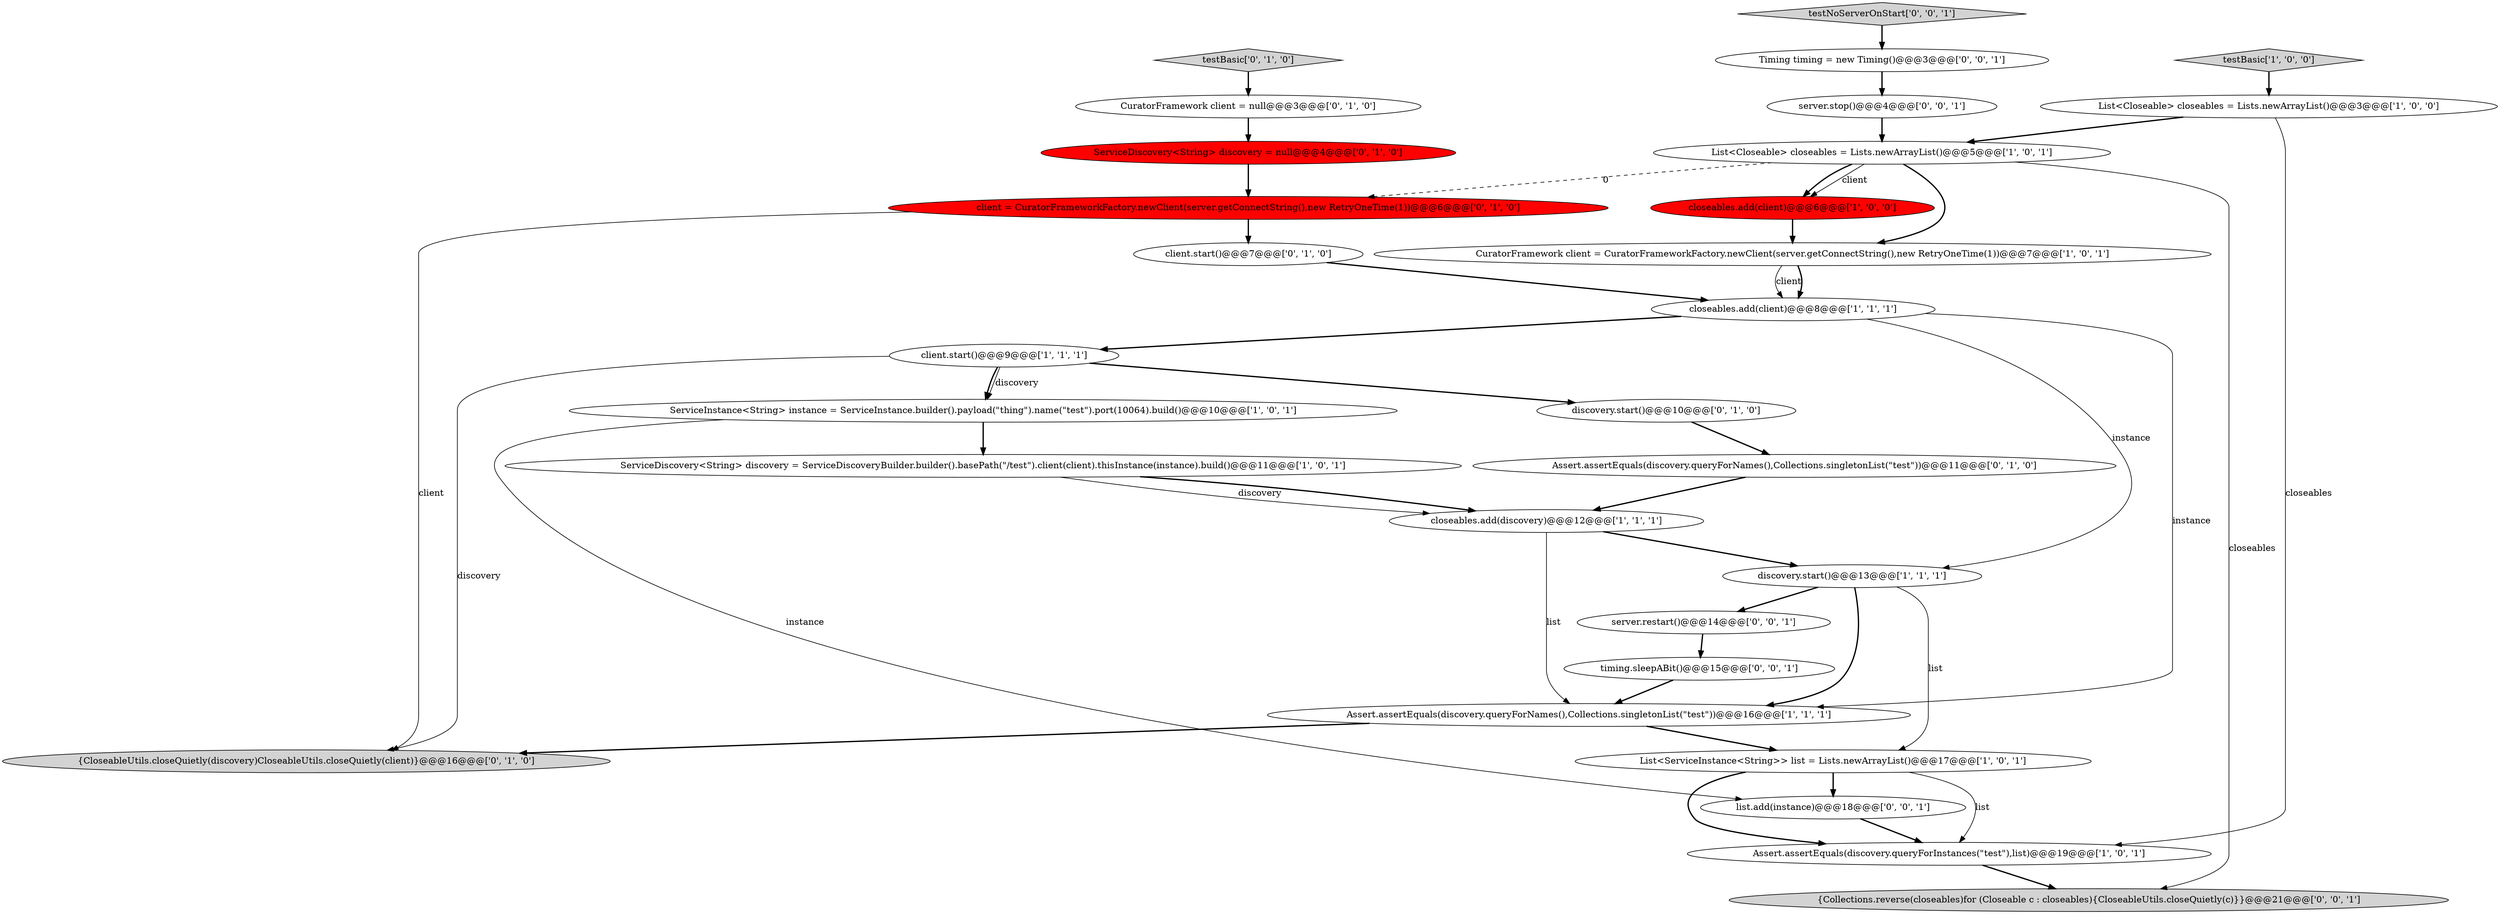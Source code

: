 digraph {
14 [style = filled, label = "client = CuratorFrameworkFactory.newClient(server.getConnectString(),new RetryOneTime(1))@@@6@@@['0', '1', '0']", fillcolor = red, shape = ellipse image = "AAA1AAABBB2BBB"];
6 [style = filled, label = "ServiceInstance<String> instance = ServiceInstance.builder().payload(\"thing\").name(\"test\").port(10064).build()@@@10@@@['1', '0', '1']", fillcolor = white, shape = ellipse image = "AAA0AAABBB1BBB"];
12 [style = filled, label = "ServiceDiscovery<String> discovery = ServiceDiscoveryBuilder.builder().basePath(\"/test\").client(client).thisInstance(instance).build()@@@11@@@['1', '0', '1']", fillcolor = white, shape = ellipse image = "AAA0AAABBB1BBB"];
3 [style = filled, label = "Assert.assertEquals(discovery.queryForNames(),Collections.singletonList(\"test\"))@@@16@@@['1', '1', '1']", fillcolor = white, shape = ellipse image = "AAA0AAABBB1BBB"];
25 [style = filled, label = "server.stop()@@@4@@@['0', '0', '1']", fillcolor = white, shape = ellipse image = "AAA0AAABBB3BBB"];
0 [style = filled, label = "discovery.start()@@@13@@@['1', '1', '1']", fillcolor = white, shape = ellipse image = "AAA0AAABBB1BBB"];
26 [style = filled, label = "{Collections.reverse(closeables)for (Closeable c : closeables){CloseableUtils.closeQuietly(c)}}@@@21@@@['0', '0', '1']", fillcolor = lightgray, shape = ellipse image = "AAA0AAABBB3BBB"];
7 [style = filled, label = "closeables.add(discovery)@@@12@@@['1', '1', '1']", fillcolor = white, shape = ellipse image = "AAA0AAABBB1BBB"];
8 [style = filled, label = "CuratorFramework client = CuratorFrameworkFactory.newClient(server.getConnectString(),new RetryOneTime(1))@@@7@@@['1', '0', '1']", fillcolor = white, shape = ellipse image = "AAA0AAABBB1BBB"];
1 [style = filled, label = "closeables.add(client)@@@6@@@['1', '0', '0']", fillcolor = red, shape = ellipse image = "AAA1AAABBB1BBB"];
28 [style = filled, label = "list.add(instance)@@@18@@@['0', '0', '1']", fillcolor = white, shape = ellipse image = "AAA0AAABBB3BBB"];
10 [style = filled, label = "List<ServiceInstance<String>> list = Lists.newArrayList()@@@17@@@['1', '0', '1']", fillcolor = white, shape = ellipse image = "AAA0AAABBB1BBB"];
16 [style = filled, label = "{CloseableUtils.closeQuietly(discovery)CloseableUtils.closeQuietly(client)}@@@16@@@['0', '1', '0']", fillcolor = lightgray, shape = ellipse image = "AAA0AAABBB2BBB"];
13 [style = filled, label = "closeables.add(client)@@@8@@@['1', '1', '1']", fillcolor = white, shape = ellipse image = "AAA0AAABBB1BBB"];
9 [style = filled, label = "List<Closeable> closeables = Lists.newArrayList()@@@5@@@['1', '0', '1']", fillcolor = white, shape = ellipse image = "AAA0AAABBB1BBB"];
21 [style = filled, label = "discovery.start()@@@10@@@['0', '1', '0']", fillcolor = white, shape = ellipse image = "AAA0AAABBB2BBB"];
20 [style = filled, label = "CuratorFramework client = null@@@3@@@['0', '1', '0']", fillcolor = white, shape = ellipse image = "AAA0AAABBB2BBB"];
2 [style = filled, label = "client.start()@@@9@@@['1', '1', '1']", fillcolor = white, shape = ellipse image = "AAA0AAABBB1BBB"];
24 [style = filled, label = "server.restart()@@@14@@@['0', '0', '1']", fillcolor = white, shape = ellipse image = "AAA0AAABBB3BBB"];
11 [style = filled, label = "List<Closeable> closeables = Lists.newArrayList()@@@3@@@['1', '0', '0']", fillcolor = white, shape = ellipse image = "AAA0AAABBB1BBB"];
23 [style = filled, label = "Timing timing = new Timing()@@@3@@@['0', '0', '1']", fillcolor = white, shape = ellipse image = "AAA0AAABBB3BBB"];
5 [style = filled, label = "Assert.assertEquals(discovery.queryForInstances(\"test\"),list)@@@19@@@['1', '0', '1']", fillcolor = white, shape = ellipse image = "AAA0AAABBB1BBB"];
17 [style = filled, label = "testBasic['0', '1', '0']", fillcolor = lightgray, shape = diamond image = "AAA0AAABBB2BBB"];
22 [style = filled, label = "testNoServerOnStart['0', '0', '1']", fillcolor = lightgray, shape = diamond image = "AAA0AAABBB3BBB"];
27 [style = filled, label = "timing.sleepABit()@@@15@@@['0', '0', '1']", fillcolor = white, shape = ellipse image = "AAA0AAABBB3BBB"];
19 [style = filled, label = "ServiceDiscovery<String> discovery = null@@@4@@@['0', '1', '0']", fillcolor = red, shape = ellipse image = "AAA1AAABBB2BBB"];
15 [style = filled, label = "client.start()@@@7@@@['0', '1', '0']", fillcolor = white, shape = ellipse image = "AAA0AAABBB2BBB"];
4 [style = filled, label = "testBasic['1', '0', '0']", fillcolor = lightgray, shape = diamond image = "AAA0AAABBB1BBB"];
18 [style = filled, label = "Assert.assertEquals(discovery.queryForNames(),Collections.singletonList(\"test\"))@@@11@@@['0', '1', '0']", fillcolor = white, shape = ellipse image = "AAA0AAABBB2BBB"];
0->3 [style = bold, label=""];
9->1 [style = solid, label="client"];
23->25 [style = bold, label=""];
0->10 [style = solid, label="list"];
15->13 [style = bold, label=""];
28->5 [style = bold, label=""];
1->8 [style = bold, label=""];
10->28 [style = bold, label=""];
13->3 [style = solid, label="instance"];
2->6 [style = bold, label=""];
10->5 [style = solid, label="list"];
25->9 [style = bold, label=""];
27->3 [style = bold, label=""];
2->16 [style = solid, label="discovery"];
5->26 [style = bold, label=""];
7->0 [style = bold, label=""];
13->0 [style = solid, label="instance"];
3->16 [style = bold, label=""];
11->9 [style = bold, label=""];
9->8 [style = bold, label=""];
22->23 [style = bold, label=""];
21->18 [style = bold, label=""];
12->7 [style = bold, label=""];
11->5 [style = solid, label="closeables"];
14->16 [style = solid, label="client"];
9->26 [style = solid, label="closeables"];
3->10 [style = bold, label=""];
9->14 [style = dashed, label="0"];
10->5 [style = bold, label=""];
19->14 [style = bold, label=""];
2->6 [style = solid, label="discovery"];
2->21 [style = bold, label=""];
8->13 [style = solid, label="client"];
7->3 [style = solid, label="list"];
0->24 [style = bold, label=""];
6->28 [style = solid, label="instance"];
17->20 [style = bold, label=""];
14->15 [style = bold, label=""];
12->7 [style = solid, label="discovery"];
9->1 [style = bold, label=""];
4->11 [style = bold, label=""];
20->19 [style = bold, label=""];
18->7 [style = bold, label=""];
24->27 [style = bold, label=""];
8->13 [style = bold, label=""];
13->2 [style = bold, label=""];
6->12 [style = bold, label=""];
}
